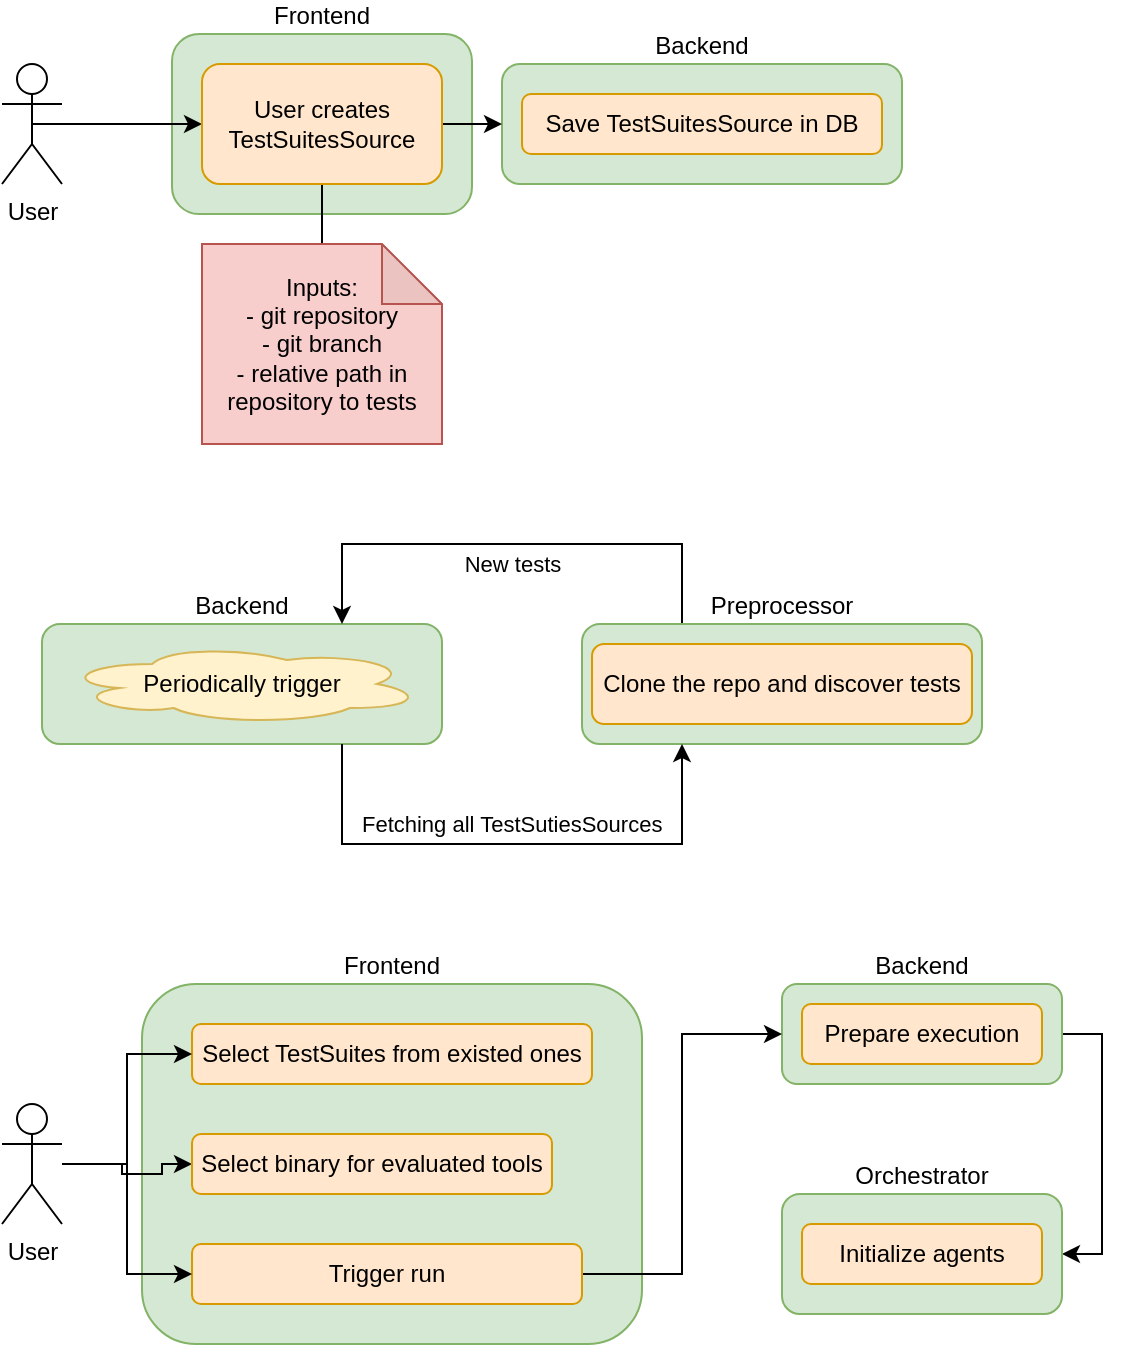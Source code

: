 <mxfile version="20.2.3" type="github">
  <diagram id="DusGduxuzFebuArbpg9_" name="Page-1">
    <mxGraphModel dx="1185" dy="662" grid="1" gridSize="10" guides="1" tooltips="1" connect="1" arrows="1" fold="1" page="1" pageScale="1" pageWidth="850" pageHeight="1100" math="0" shadow="0">
      <root>
        <mxCell id="0" />
        <mxCell id="1" parent="0" />
        <mxCell id="SbZlyKQb2ZSINrOsMYrD-37" value="Frontend" style="rounded=1;whiteSpace=wrap;html=1;fillColor=#d5e8d4;strokeColor=#82b366;labelPosition=center;verticalLabelPosition=top;align=center;verticalAlign=bottom;" vertex="1" parent="1">
          <mxGeometry x="125" y="35" width="150" height="90" as="geometry" />
        </mxCell>
        <mxCell id="SbZlyKQb2ZSINrOsMYrD-5" style="edgeStyle=orthogonalEdgeStyle;rounded=0;orthogonalLoop=1;jettySize=auto;html=1;exitX=0.5;exitY=0.5;exitDx=0;exitDy=0;exitPerimeter=0;entryX=0;entryY=0.5;entryDx=0;entryDy=0;" edge="1" parent="1" source="SbZlyKQb2ZSINrOsMYrD-1" target="SbZlyKQb2ZSINrOsMYrD-4">
          <mxGeometry relative="1" as="geometry" />
        </mxCell>
        <mxCell id="SbZlyKQb2ZSINrOsMYrD-1" value="User" style="shape=umlActor;verticalLabelPosition=bottom;verticalAlign=top;html=1;outlineConnect=0;" vertex="1" parent="1">
          <mxGeometry x="40" y="50" width="30" height="60" as="geometry" />
        </mxCell>
        <mxCell id="SbZlyKQb2ZSINrOsMYrD-3" value="Backend" style="rounded=1;whiteSpace=wrap;html=1;fillColor=#d5e8d4;strokeColor=#82b366;labelPosition=center;verticalLabelPosition=top;align=center;verticalAlign=bottom;" vertex="1" parent="1">
          <mxGeometry x="290" y="50" width="200" height="60" as="geometry" />
        </mxCell>
        <mxCell id="SbZlyKQb2ZSINrOsMYrD-7" style="edgeStyle=orthogonalEdgeStyle;rounded=0;orthogonalLoop=1;jettySize=auto;html=1;exitX=0.5;exitY=1;exitDx=0;exitDy=0;entryX=0.5;entryY=0;entryDx=0;entryDy=0;entryPerimeter=0;endArrow=none;endFill=0;" edge="1" parent="1" source="SbZlyKQb2ZSINrOsMYrD-4" target="SbZlyKQb2ZSINrOsMYrD-6">
          <mxGeometry relative="1" as="geometry" />
        </mxCell>
        <mxCell id="SbZlyKQb2ZSINrOsMYrD-9" style="edgeStyle=orthogonalEdgeStyle;rounded=0;orthogonalLoop=1;jettySize=auto;html=1;exitX=1;exitY=0.5;exitDx=0;exitDy=0;entryX=0;entryY=0.5;entryDx=0;entryDy=0;endArrow=classic;endFill=1;" edge="1" parent="1" source="SbZlyKQb2ZSINrOsMYrD-4" target="SbZlyKQb2ZSINrOsMYrD-3">
          <mxGeometry relative="1" as="geometry" />
        </mxCell>
        <mxCell id="SbZlyKQb2ZSINrOsMYrD-4" value="User creates TestSuitesSource" style="rounded=1;whiteSpace=wrap;html=1;fillColor=#ffe6cc;strokeColor=#d79b00;" vertex="1" parent="1">
          <mxGeometry x="140" y="50" width="120" height="60" as="geometry" />
        </mxCell>
        <mxCell id="SbZlyKQb2ZSINrOsMYrD-6" value="Inputs:&lt;br&gt;- git repository&lt;br&gt;- git branch&lt;br&gt;- relative path in repository to tests" style="shape=note;whiteSpace=wrap;html=1;backgroundOutline=1;darkOpacity=0.05;fillColor=#f8cecc;strokeColor=#b85450;" vertex="1" parent="1">
          <mxGeometry x="140" y="140" width="120" height="100" as="geometry" />
        </mxCell>
        <mxCell id="SbZlyKQb2ZSINrOsMYrD-8" value="Save TestSuitesSource in DB" style="rounded=1;whiteSpace=wrap;html=1;fillColor=#ffe6cc;strokeColor=#d79b00;" vertex="1" parent="1">
          <mxGeometry x="300" y="65" width="180" height="30" as="geometry" />
        </mxCell>
        <mxCell id="SbZlyKQb2ZSINrOsMYrD-14" value="User" style="shape=umlActor;verticalLabelPosition=bottom;verticalAlign=top;html=1;outlineConnect=0;" vertex="1" parent="1">
          <mxGeometry x="40" y="570" width="30" height="60" as="geometry" />
        </mxCell>
        <mxCell id="SbZlyKQb2ZSINrOsMYrD-16" value="Frontend" style="rounded=1;whiteSpace=wrap;html=1;labelPosition=center;verticalLabelPosition=top;align=center;verticalAlign=bottom;fillColor=#d5e8d4;strokeColor=#82b366;" vertex="1" parent="1">
          <mxGeometry x="110" y="510" width="250" height="180" as="geometry" />
        </mxCell>
        <mxCell id="SbZlyKQb2ZSINrOsMYrD-18" value="Select TestSuites from existed ones" style="rounded=1;whiteSpace=wrap;html=1;fillColor=#ffe6cc;strokeColor=#d79b00;" vertex="1" parent="1">
          <mxGeometry x="135" y="530" width="200" height="30" as="geometry" />
        </mxCell>
        <mxCell id="SbZlyKQb2ZSINrOsMYrD-39" style="edgeStyle=orthogonalEdgeStyle;rounded=0;orthogonalLoop=1;jettySize=auto;html=1;exitX=1;exitY=0.5;exitDx=0;exitDy=0;entryX=1;entryY=0.5;entryDx=0;entryDy=0;startArrow=none;startFill=0;endArrow=classic;endFill=1;" edge="1" parent="1" source="SbZlyKQb2ZSINrOsMYrD-19" target="SbZlyKQb2ZSINrOsMYrD-27">
          <mxGeometry relative="1" as="geometry" />
        </mxCell>
        <mxCell id="SbZlyKQb2ZSINrOsMYrD-19" value="Backend" style="rounded=1;whiteSpace=wrap;html=1;fillColor=#d5e8d4;strokeColor=#82b366;labelPosition=center;verticalLabelPosition=top;align=center;verticalAlign=bottom;" vertex="1" parent="1">
          <mxGeometry x="430" y="510" width="140" height="50" as="geometry" />
        </mxCell>
        <mxCell id="SbZlyKQb2ZSINrOsMYrD-20" value="Prepare execution" style="rounded=1;whiteSpace=wrap;html=1;fillColor=#ffe6cc;strokeColor=#d79b00;" vertex="1" parent="1">
          <mxGeometry x="440" y="520" width="120" height="30" as="geometry" />
        </mxCell>
        <mxCell id="SbZlyKQb2ZSINrOsMYrD-22" style="edgeStyle=orthogonalEdgeStyle;rounded=0;orthogonalLoop=1;jettySize=auto;html=1;endArrow=none;endFill=0;startArrow=classic;startFill=1;" edge="1" parent="1" source="SbZlyKQb2ZSINrOsMYrD-21" target="SbZlyKQb2ZSINrOsMYrD-14">
          <mxGeometry relative="1" as="geometry">
            <mxPoint x="60" y="600" as="targetPoint" />
            <Array as="points">
              <mxPoint x="120" y="600" />
              <mxPoint x="120" y="605" />
              <mxPoint x="100" y="605" />
              <mxPoint x="100" y="600" />
            </Array>
          </mxGeometry>
        </mxCell>
        <mxCell id="SbZlyKQb2ZSINrOsMYrD-21" value="Select binary for evaluated tools" style="rounded=1;whiteSpace=wrap;html=1;fillColor=#ffe6cc;strokeColor=#d79b00;" vertex="1" parent="1">
          <mxGeometry x="135" y="585" width="180" height="30" as="geometry" />
        </mxCell>
        <mxCell id="SbZlyKQb2ZSINrOsMYrD-17" style="edgeStyle=orthogonalEdgeStyle;rounded=0;orthogonalLoop=1;jettySize=auto;html=1;entryX=0;entryY=0.5;entryDx=0;entryDy=0;endArrow=classic;endFill=1;" edge="1" parent="1" source="SbZlyKQb2ZSINrOsMYrD-14" target="SbZlyKQb2ZSINrOsMYrD-18">
          <mxGeometry relative="1" as="geometry" />
        </mxCell>
        <mxCell id="SbZlyKQb2ZSINrOsMYrD-26" style="edgeStyle=orthogonalEdgeStyle;rounded=0;orthogonalLoop=1;jettySize=auto;html=1;exitX=1;exitY=0.5;exitDx=0;exitDy=0;entryX=0;entryY=0.5;entryDx=0;entryDy=0;startArrow=none;startFill=0;endArrow=classic;endFill=1;" edge="1" parent="1" source="SbZlyKQb2ZSINrOsMYrD-23" target="SbZlyKQb2ZSINrOsMYrD-19">
          <mxGeometry relative="1" as="geometry" />
        </mxCell>
        <mxCell id="SbZlyKQb2ZSINrOsMYrD-23" value="Trigger run" style="rounded=1;whiteSpace=wrap;html=1;fillColor=#ffe6cc;strokeColor=#d79b00;" vertex="1" parent="1">
          <mxGeometry x="135" y="640" width="195" height="30" as="geometry" />
        </mxCell>
        <mxCell id="SbZlyKQb2ZSINrOsMYrD-24" style="edgeStyle=orthogonalEdgeStyle;rounded=0;orthogonalLoop=1;jettySize=auto;html=1;entryX=0;entryY=0.5;entryDx=0;entryDy=0;startArrow=none;startFill=0;endArrow=classic;endFill=1;" edge="1" parent="1" source="SbZlyKQb2ZSINrOsMYrD-14" target="SbZlyKQb2ZSINrOsMYrD-23">
          <mxGeometry relative="1" as="geometry" />
        </mxCell>
        <mxCell id="SbZlyKQb2ZSINrOsMYrD-27" value="Orchestrator" style="rounded=1;whiteSpace=wrap;html=1;labelPosition=center;verticalLabelPosition=top;align=center;verticalAlign=bottom;fillColor=#d5e8d4;strokeColor=#82b366;" vertex="1" parent="1">
          <mxGeometry x="430" y="615" width="140" height="60" as="geometry" />
        </mxCell>
        <mxCell id="SbZlyKQb2ZSINrOsMYrD-29" value="Initialize agents" style="rounded=1;whiteSpace=wrap;html=1;fillColor=#ffe6cc;strokeColor=#d79b00;" vertex="1" parent="1">
          <mxGeometry x="440" y="630" width="120" height="30" as="geometry" />
        </mxCell>
        <mxCell id="SbZlyKQb2ZSINrOsMYrD-31" value="Backend" style="rounded=1;whiteSpace=wrap;html=1;fillColor=#d5e8d4;strokeColor=#82b366;labelPosition=center;verticalLabelPosition=top;align=center;verticalAlign=bottom;" vertex="1" parent="1">
          <mxGeometry x="60" y="330" width="200" height="60" as="geometry" />
        </mxCell>
        <mxCell id="SbZlyKQb2ZSINrOsMYrD-33" value="New tests" style="edgeStyle=orthogonalEdgeStyle;rounded=0;orthogonalLoop=1;jettySize=auto;html=1;exitX=0.25;exitY=0;exitDx=0;exitDy=0;entryX=0.75;entryY=0;entryDx=0;entryDy=0;endArrow=classic;endFill=1;" edge="1" parent="1" source="SbZlyKQb2ZSINrOsMYrD-34" target="SbZlyKQb2ZSINrOsMYrD-31">
          <mxGeometry x="0.0" y="10" relative="1" as="geometry">
            <mxPoint as="offset" />
            <Array as="points">
              <mxPoint x="380" y="290" />
              <mxPoint x="210" y="290" />
            </Array>
          </mxGeometry>
        </mxCell>
        <mxCell id="SbZlyKQb2ZSINrOsMYrD-34" value="Preprocessor" style="rounded=1;whiteSpace=wrap;html=1;labelPosition=center;verticalLabelPosition=top;align=center;verticalAlign=bottom;fillColor=#d5e8d4;strokeColor=#82b366;" vertex="1" parent="1">
          <mxGeometry x="330" y="330" width="200" height="60" as="geometry" />
        </mxCell>
        <mxCell id="SbZlyKQb2ZSINrOsMYrD-35" value="&amp;nbsp; &amp;nbsp;Fetching all TestSutiesSources" style="endArrow=classic;html=1;rounded=0;entryX=0.25;entryY=1;entryDx=0;entryDy=0;exitX=0.75;exitY=1;exitDx=0;exitDy=0;" edge="1" parent="1">
          <mxGeometry x="-0.037" y="10" width="50" height="50" relative="1" as="geometry">
            <mxPoint x="210" y="390" as="sourcePoint" />
            <mxPoint x="380" y="390" as="targetPoint" />
            <mxPoint as="offset" />
            <Array as="points">
              <mxPoint x="210" y="440" />
              <mxPoint x="380" y="440" />
            </Array>
          </mxGeometry>
        </mxCell>
        <mxCell id="SbZlyKQb2ZSINrOsMYrD-36" value="Clone the repo and discover tests" style="rounded=1;whiteSpace=wrap;html=1;fillColor=#ffe6cc;strokeColor=#d79b00;" vertex="1" parent="1">
          <mxGeometry x="335" y="340" width="190" height="40" as="geometry" />
        </mxCell>
        <mxCell id="SbZlyKQb2ZSINrOsMYrD-38" value="Periodically trigger" style="ellipse;shape=cloud;whiteSpace=wrap;html=1;fillColor=#fff2cc;strokeColor=#d6b656;" vertex="1" parent="1">
          <mxGeometry x="70" y="340" width="180" height="40" as="geometry" />
        </mxCell>
      </root>
    </mxGraphModel>
  </diagram>
</mxfile>

